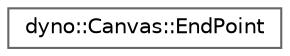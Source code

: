digraph "Graphical Class Hierarchy"
{
 // LATEX_PDF_SIZE
  bgcolor="transparent";
  edge [fontname=Helvetica,fontsize=10,labelfontname=Helvetica,labelfontsize=10];
  node [fontname=Helvetica,fontsize=10,shape=box,height=0.2,width=0.4];
  rankdir="LR";
  Node0 [id="Node000000",label="dyno::Canvas::EndPoint",height=0.2,width=0.4,color="grey40", fillcolor="white", style="filled",URL="$structdyno_1_1_canvas_1_1_end_point.html",tooltip=" "];
}

